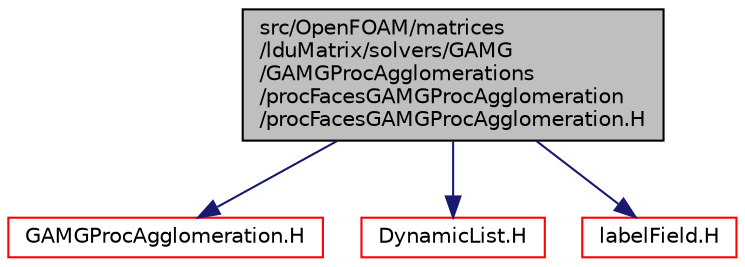 digraph "src/OpenFOAM/matrices/lduMatrix/solvers/GAMG/GAMGProcAgglomerations/procFacesGAMGProcAgglomeration/procFacesGAMGProcAgglomeration.H"
{
  bgcolor="transparent";
  edge [fontname="Helvetica",fontsize="10",labelfontname="Helvetica",labelfontsize="10"];
  node [fontname="Helvetica",fontsize="10",shape=record];
  Node0 [label="src/OpenFOAM/matrices\l/lduMatrix/solvers/GAMG\l/GAMGProcAgglomerations\l/procFacesGAMGProcAgglomeration\l/procFacesGAMGProcAgglomeration.H",height=0.2,width=0.4,color="black", fillcolor="grey75", style="filled", fontcolor="black"];
  Node0 -> Node1 [color="midnightblue",fontsize="10",style="solid",fontname="Helvetica"];
  Node1 [label="GAMGProcAgglomeration.H",height=0.2,width=0.4,color="red",URL="$a11465.html"];
  Node0 -> Node75 [color="midnightblue",fontsize="10",style="solid",fontname="Helvetica"];
  Node75 [label="DynamicList.H",height=0.2,width=0.4,color="red",URL="$a09335.html"];
  Node0 -> Node78 [color="midnightblue",fontsize="10",style="solid",fontname="Helvetica"];
  Node78 [label="labelField.H",height=0.2,width=0.4,color="red",URL="$a10328.html"];
}
